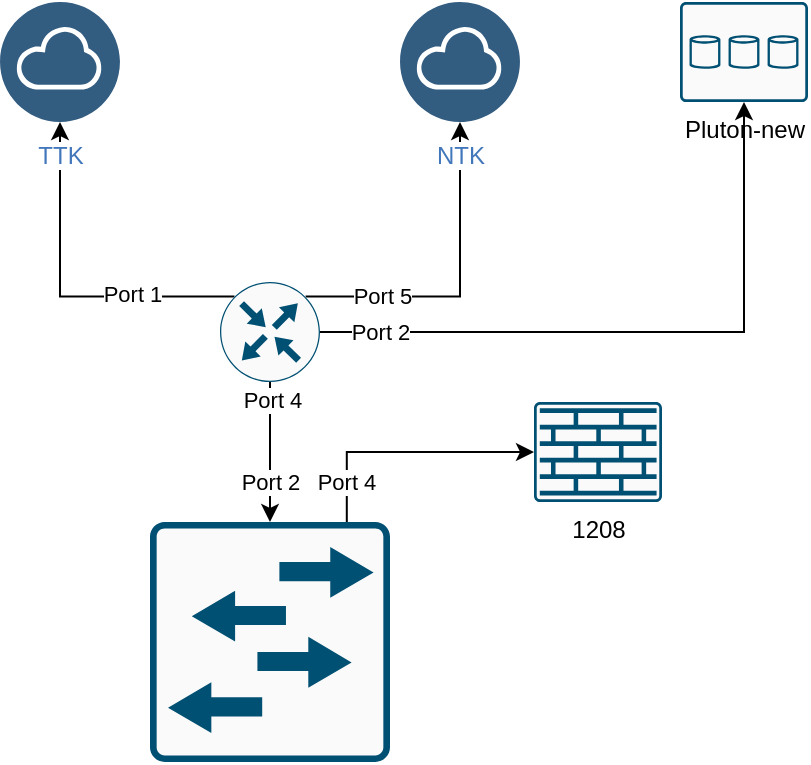 <mxfile version="22.0.4" type="github">
  <diagram name="Page-1" id="8Esth4RaEAFLG3FMTzXn">
    <mxGraphModel dx="842" dy="434" grid="1" gridSize="10" guides="1" tooltips="1" connect="1" arrows="1" fold="1" page="1" pageScale="1" pageWidth="1169" pageHeight="827" math="0" shadow="0">
      <root>
        <mxCell id="0" />
        <mxCell id="1" parent="0" />
        <mxCell id="PIDiYUng-bvoLBhdt_yV-9" style="edgeStyle=orthogonalEdgeStyle;rounded=0;orthogonalLoop=1;jettySize=auto;html=1;exitX=0.856;exitY=0.145;exitDx=0;exitDy=0;exitPerimeter=0;entryX=0.5;entryY=1;entryDx=0;entryDy=0;" edge="1" parent="1" source="PIDiYUng-bvoLBhdt_yV-1" target="PIDiYUng-bvoLBhdt_yV-2">
          <mxGeometry relative="1" as="geometry" />
        </mxCell>
        <mxCell id="PIDiYUng-bvoLBhdt_yV-16" value="Port 5" style="edgeLabel;html=1;align=center;verticalAlign=middle;resizable=0;points=[];" vertex="1" connectable="0" parent="PIDiYUng-bvoLBhdt_yV-9">
          <mxGeometry x="-0.593" y="1" relative="1" as="geometry">
            <mxPoint x="4" as="offset" />
          </mxGeometry>
        </mxCell>
        <mxCell id="PIDiYUng-bvoLBhdt_yV-10" style="edgeStyle=orthogonalEdgeStyle;rounded=0;orthogonalLoop=1;jettySize=auto;html=1;exitX=0.145;exitY=0.145;exitDx=0;exitDy=0;exitPerimeter=0;entryX=0.5;entryY=1;entryDx=0;entryDy=0;" edge="1" parent="1" source="PIDiYUng-bvoLBhdt_yV-1" target="PIDiYUng-bvoLBhdt_yV-3">
          <mxGeometry relative="1" as="geometry" />
        </mxCell>
        <mxCell id="PIDiYUng-bvoLBhdt_yV-15" value="Port 1" style="edgeLabel;html=1;align=center;verticalAlign=middle;resizable=0;points=[];" vertex="1" connectable="0" parent="PIDiYUng-bvoLBhdt_yV-10">
          <mxGeometry x="-0.41" y="-2" relative="1" as="geometry">
            <mxPoint as="offset" />
          </mxGeometry>
        </mxCell>
        <mxCell id="PIDiYUng-bvoLBhdt_yV-1" value="" style="sketch=0;points=[[0.5,0,0],[1,0.5,0],[0.5,1,0],[0,0.5,0],[0.145,0.145,0],[0.856,0.145,0],[0.855,0.856,0],[0.145,0.855,0]];verticalLabelPosition=bottom;html=1;verticalAlign=top;aspect=fixed;align=center;pointerEvents=1;shape=mxgraph.cisco19.rect;prIcon=router;fillColor=#FAFAFA;strokeColor=#005073;" vertex="1" parent="1">
          <mxGeometry x="493" y="160" width="50" height="50" as="geometry" />
        </mxCell>
        <mxCell id="PIDiYUng-bvoLBhdt_yV-2" value="NTK&lt;br&gt;" style="image;aspect=fixed;perimeter=ellipsePerimeter;html=1;align=center;shadow=0;dashed=0;fontColor=#4277BB;labelBackgroundColor=default;fontSize=12;spacingTop=3;image=img/lib/ibm/data/cloud.svg;" vertex="1" parent="1">
          <mxGeometry x="583" y="20" width="60" height="60" as="geometry" />
        </mxCell>
        <mxCell id="PIDiYUng-bvoLBhdt_yV-3" value="TTK" style="image;aspect=fixed;perimeter=ellipsePerimeter;html=1;align=center;shadow=0;dashed=0;fontColor=#4277BB;labelBackgroundColor=default;fontSize=12;spacingTop=3;image=img/lib/ibm/data/cloud.svg;" vertex="1" parent="1">
          <mxGeometry x="383" y="20" width="60" height="60" as="geometry" />
        </mxCell>
        <mxCell id="PIDiYUng-bvoLBhdt_yV-12" style="edgeStyle=orthogonalEdgeStyle;rounded=0;orthogonalLoop=1;jettySize=auto;html=1;exitX=1;exitY=0.5;exitDx=0;exitDy=0;exitPerimeter=0;entryX=0.5;entryY=1;entryDx=0;entryDy=0;entryPerimeter=0;" edge="1" parent="1" source="PIDiYUng-bvoLBhdt_yV-1" target="PIDiYUng-bvoLBhdt_yV-11">
          <mxGeometry relative="1" as="geometry" />
        </mxCell>
        <mxCell id="PIDiYUng-bvoLBhdt_yV-14" value="Port 2" style="edgeLabel;html=1;align=center;verticalAlign=middle;resizable=0;points=[];" vertex="1" connectable="0" parent="PIDiYUng-bvoLBhdt_yV-12">
          <mxGeometry x="-0.827" relative="1" as="geometry">
            <mxPoint x="1" as="offset" />
          </mxGeometry>
        </mxCell>
        <mxCell id="PIDiYUng-bvoLBhdt_yV-11" value="Pluton-new" style="sketch=0;points=[[0.015,0.015,0],[0.985,0.015,0],[0.985,0.985,0],[0.015,0.985,0],[0.25,0,0],[0.5,0,0],[0.75,0,0],[1,0.25,0],[1,0.5,0],[1,0.75,0],[0.75,1,0],[0.5,1,0],[0.25,1,0],[0,0.75,0],[0,0.5,0],[0,0.25,0]];verticalLabelPosition=bottom;html=1;verticalAlign=top;aspect=fixed;align=center;pointerEvents=1;shape=mxgraph.cisco19.rect;prIcon=storage;fillColor=#FAFAFA;strokeColor=#005073;" vertex="1" parent="1">
          <mxGeometry x="723" y="20" width="64" height="50" as="geometry" />
        </mxCell>
        <mxCell id="PIDiYUng-bvoLBhdt_yV-13" value="" style="sketch=0;points=[[0,0.17,0,0,0],[0,0.33,0,0,0],[0,0.5,0,0,0],[0,0.67,0,0,0],[0,0.82,0,0,0],[0.015,0.015,0,0,0],[0.015,0.985,0,0,0],[0.17,0,0,0,0],[0.17,1,0,0,0],[0.33,0,0,0,0],[0.33,1,0,0,0],[0.5,0,0,0,0],[0.5,1,0,0,0],[0.67,0,0,0,0],[0.67,1,0,0,0],[0.82,0,0,0,0],[0.82,1,0,0,0],[0.985,0.015,0,0,0],[0.985,0.985,0,0,0],[1,0.17,0,0,0],[1,0.33,0,0,0],[1,0.5,0,0,0],[1,0.67,0,0,0],[1,0.82,0,0,0]];verticalLabelPosition=bottom;html=1;verticalAlign=top;aspect=fixed;align=center;pointerEvents=1;shape=mxgraph.cisco19.rect;prIcon=l2_switch;fillColor=#FAFAFA;strokeColor=#005073;" vertex="1" parent="1">
          <mxGeometry x="458" y="280" width="120" height="120" as="geometry" />
        </mxCell>
        <mxCell id="PIDiYUng-bvoLBhdt_yV-17" style="edgeStyle=orthogonalEdgeStyle;rounded=0;orthogonalLoop=1;jettySize=auto;html=1;exitX=0.5;exitY=1;exitDx=0;exitDy=0;exitPerimeter=0;entryX=0.5;entryY=0;entryDx=0;entryDy=0;entryPerimeter=0;" edge="1" parent="1" source="PIDiYUng-bvoLBhdt_yV-1" target="PIDiYUng-bvoLBhdt_yV-13">
          <mxGeometry relative="1" as="geometry" />
        </mxCell>
        <mxCell id="PIDiYUng-bvoLBhdt_yV-18" value="Port 4" style="edgeLabel;html=1;align=center;verticalAlign=middle;resizable=0;points=[];" vertex="1" connectable="0" parent="PIDiYUng-bvoLBhdt_yV-17">
          <mxGeometry x="-0.737" y="1" relative="1" as="geometry">
            <mxPoint as="offset" />
          </mxGeometry>
        </mxCell>
        <mxCell id="PIDiYUng-bvoLBhdt_yV-19" value="Port 2" style="edgeLabel;html=1;align=center;verticalAlign=middle;resizable=0;points=[];" vertex="1" connectable="0" parent="PIDiYUng-bvoLBhdt_yV-17">
          <mxGeometry x="0.6" y="1" relative="1" as="geometry">
            <mxPoint x="-1" y="-6" as="offset" />
          </mxGeometry>
        </mxCell>
        <mxCell id="PIDiYUng-bvoLBhdt_yV-20" value="1208" style="sketch=0;points=[[0.015,0.015,0],[0.985,0.015,0],[0.985,0.985,0],[0.015,0.985,0],[0.25,0,0],[0.5,0,0],[0.75,0,0],[1,0.25,0],[1,0.5,0],[1,0.75,0],[0.75,1,0],[0.5,1,0],[0.25,1,0],[0,0.75,0],[0,0.5,0],[0,0.25,0]];verticalLabelPosition=bottom;html=1;verticalAlign=top;aspect=fixed;align=center;pointerEvents=1;shape=mxgraph.cisco19.rect;prIcon=firewall;fillColor=#FAFAFA;strokeColor=#005073;" vertex="1" parent="1">
          <mxGeometry x="650" y="220" width="64" height="50" as="geometry" />
        </mxCell>
        <mxCell id="PIDiYUng-bvoLBhdt_yV-25" style="edgeStyle=orthogonalEdgeStyle;rounded=0;orthogonalLoop=1;jettySize=auto;html=1;exitX=0.82;exitY=0;exitDx=0;exitDy=0;exitPerimeter=0;entryX=0;entryY=0.5;entryDx=0;entryDy=0;entryPerimeter=0;" edge="1" parent="1" source="PIDiYUng-bvoLBhdt_yV-13" target="PIDiYUng-bvoLBhdt_yV-20">
          <mxGeometry relative="1" as="geometry" />
        </mxCell>
        <mxCell id="PIDiYUng-bvoLBhdt_yV-26" value="Port 4" style="edgeLabel;html=1;align=center;verticalAlign=middle;resizable=0;points=[];" vertex="1" connectable="0" parent="PIDiYUng-bvoLBhdt_yV-25">
          <mxGeometry x="-0.542" y="1" relative="1" as="geometry">
            <mxPoint y="9" as="offset" />
          </mxGeometry>
        </mxCell>
      </root>
    </mxGraphModel>
  </diagram>
</mxfile>
